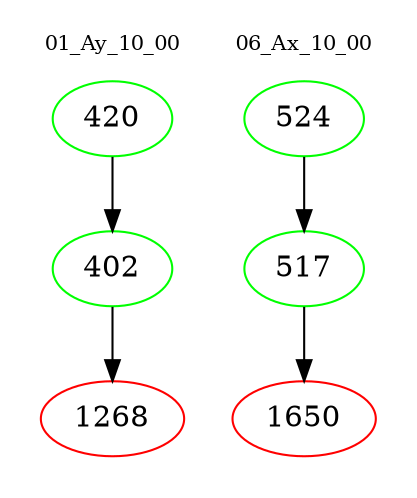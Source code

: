 digraph{
subgraph cluster_0 {
color = white
label = "01_Ay_10_00";
fontsize=10;
T0_420 [label="420", color="green"]
T0_420 -> T0_402 [color="black"]
T0_402 [label="402", color="green"]
T0_402 -> T0_1268 [color="black"]
T0_1268 [label="1268", color="red"]
}
subgraph cluster_1 {
color = white
label = "06_Ax_10_00";
fontsize=10;
T1_524 [label="524", color="green"]
T1_524 -> T1_517 [color="black"]
T1_517 [label="517", color="green"]
T1_517 -> T1_1650 [color="black"]
T1_1650 [label="1650", color="red"]
}
}
